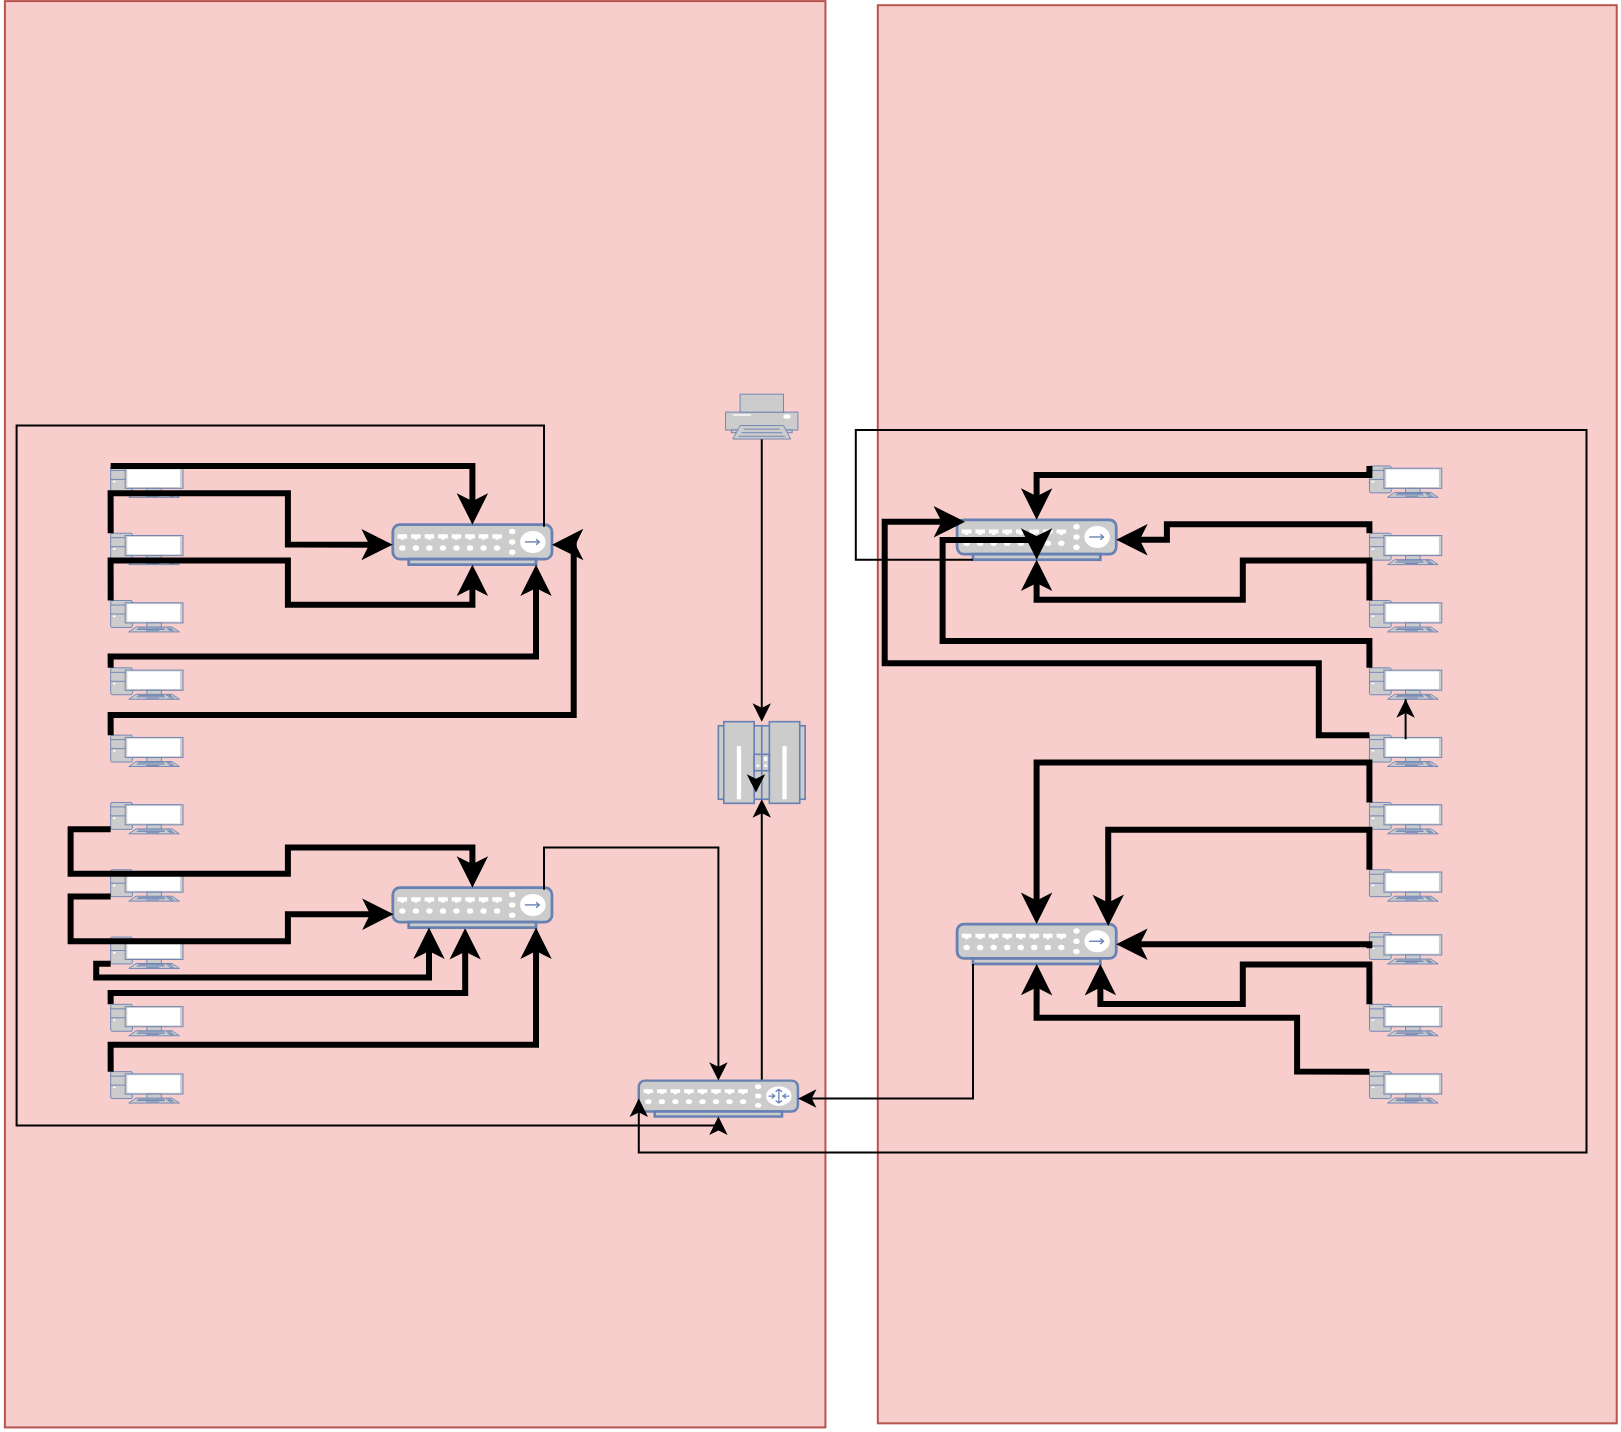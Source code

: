 <mxfile version="15.5.1" type="device"><diagram id="FEVr9iqwZ_V4hvSwgdG6" name="Página-1"><mxGraphModel dx="4024" dy="2556" grid="1" gridSize="10" guides="1" tooltips="1" connect="1" arrows="1" fold="1" page="1" pageScale="1" pageWidth="827" pageHeight="1169" math="0" shadow="0"><root><mxCell id="0"/><mxCell id="1" parent="0"/><mxCell id="-pswDQOx095DVYGYTgsm-44" value="" style="rounded=0;whiteSpace=wrap;html=1;rotation=-90;fillColor=#f8cecc;strokeColor=#b85450;" parent="1" vertex="1"><mxGeometry x="-1385.9" y="-759.6" width="709.06" height="369.47" as="geometry"/></mxCell><mxCell id="zi9vkTm44Aom8wQ_3QoB-41" value="" style="rounded=0;whiteSpace=wrap;html=1;rotation=-90;fillColor=#f8cecc;strokeColor=#b85450;" parent="1" vertex="1"><mxGeometry x="-1804" y="-780" width="713.17" height="410.27" as="geometry"/></mxCell><mxCell id="zi9vkTm44Aom8wQ_3QoB-1" value="" style="fontColor=#0066CC;verticalAlign=top;verticalLabelPosition=bottom;labelPosition=center;align=center;html=1;outlineConnect=0;fillColor=#CCCCCC;strokeColor=#6881B3;gradientColor=none;gradientDirection=north;strokeWidth=2;shape=mxgraph.networks.pc;" parent="1" vertex="1"><mxGeometry x="-1599.659" y="-631.735" width="36.171" height="15.704" as="geometry"/></mxCell><mxCell id="-pswDQOx095DVYGYTgsm-32" style="edgeStyle=orthogonalEdgeStyle;rounded=0;orthogonalLoop=1;jettySize=auto;html=1;exitX=0;exitY=0;exitDx=0;exitDy=0;exitPerimeter=0;shadow=0;strokeColor=#000000;strokeWidth=3;" parent="1" source="zi9vkTm44Aom8wQ_3QoB-2" edge="1"><mxGeometry relative="1" as="geometry"><mxPoint x="-1422.42" y="-467.966" as="targetPoint"/><Array as="points"><mxPoint x="-1599.659" y="-435.436"/><mxPoint x="-1422.42" y="-435.436"/></Array></mxGeometry></mxCell><mxCell id="zi9vkTm44Aom8wQ_3QoB-2" value="" style="fontColor=#0066CC;verticalAlign=top;verticalLabelPosition=bottom;labelPosition=center;align=center;html=1;outlineConnect=0;fillColor=#CCCCCC;strokeColor=#6881B3;gradientColor=none;gradientDirection=north;strokeWidth=2;shape=mxgraph.networks.pc;" parent="1" vertex="1"><mxGeometry x="-1599.659" y="-429.828" width="36.171" height="15.704" as="geometry"/></mxCell><mxCell id="zi9vkTm44Aom8wQ_3QoB-3" value="" style="fontColor=#0066CC;verticalAlign=top;verticalLabelPosition=bottom;labelPosition=center;align=center;html=1;outlineConnect=0;fillColor=#CCCCCC;strokeColor=#6881B3;gradientColor=none;gradientDirection=north;strokeWidth=2;shape=mxgraph.networks.pc;" parent="1" vertex="1"><mxGeometry x="-1599.659" y="-463.479" width="36.171" height="15.704" as="geometry"/></mxCell><mxCell id="zi9vkTm44Aom8wQ_3QoB-4" value="" style="fontColor=#0066CC;verticalAlign=top;verticalLabelPosition=bottom;labelPosition=center;align=center;html=1;outlineConnect=0;fillColor=#CCCCCC;strokeColor=#6881B3;gradientColor=none;gradientDirection=north;strokeWidth=2;shape=mxgraph.networks.pc;" parent="1" vertex="1"><mxGeometry x="-1599.659" y="-396.177" width="36.171" height="15.704" as="geometry"/></mxCell><mxCell id="zi9vkTm44Aom8wQ_3QoB-6" value="" style="fontColor=#0066CC;verticalAlign=top;verticalLabelPosition=bottom;labelPosition=center;align=center;html=1;outlineConnect=0;fillColor=#CCCCCC;strokeColor=#6881B3;gradientColor=none;gradientDirection=north;strokeWidth=2;shape=mxgraph.networks.pc;" parent="1" vertex="1"><mxGeometry x="-1599.659" y="-598.083" width="36.171" height="15.704" as="geometry"/></mxCell><mxCell id="zi9vkTm44Aom8wQ_3QoB-7" value="" style="fontColor=#0066CC;verticalAlign=top;verticalLabelPosition=bottom;labelPosition=center;align=center;html=1;outlineConnect=0;fillColor=#CCCCCC;strokeColor=#6881B3;gradientColor=none;gradientDirection=north;strokeWidth=2;shape=mxgraph.networks.pc;" parent="1" vertex="1"><mxGeometry x="-970.28" y="-497.13" width="36.171" height="15.704" as="geometry"/></mxCell><mxCell id="zi9vkTm44Aom8wQ_3QoB-8" value="" style="fontColor=#0066CC;verticalAlign=top;verticalLabelPosition=bottom;labelPosition=center;align=center;html=1;outlineConnect=0;fillColor=#CCCCCC;strokeColor=#6881B3;gradientColor=none;gradientDirection=north;strokeWidth=2;shape=mxgraph.networks.pc;" parent="1" vertex="1"><mxGeometry x="-1599.659" y="-665.386" width="36.171" height="15.704" as="geometry"/></mxCell><mxCell id="zi9vkTm44Aom8wQ_3QoB-9" value="" style="fontColor=#0066CC;verticalAlign=top;verticalLabelPosition=bottom;labelPosition=center;align=center;html=1;outlineConnect=0;fillColor=#CCCCCC;strokeColor=#6881B3;gradientColor=none;gradientDirection=north;strokeWidth=2;shape=mxgraph.networks.pc;" parent="1" vertex="1"><mxGeometry x="-970.28" y="-564.432" width="36.171" height="15.704" as="geometry"/></mxCell><mxCell id="zi9vkTm44Aom8wQ_3QoB-10" value="" style="fontColor=#0066CC;verticalAlign=top;verticalLabelPosition=bottom;labelPosition=center;align=center;html=1;outlineConnect=0;fillColor=#CCCCCC;strokeColor=#6881B3;gradientColor=none;gradientDirection=north;strokeWidth=2;shape=mxgraph.networks.pc;" parent="1" vertex="1"><mxGeometry x="-1599.659" y="-530.781" width="36.171" height="15.704" as="geometry"/></mxCell><mxCell id="zi9vkTm44Aom8wQ_3QoB-11" value="" style="fontColor=#0066CC;verticalAlign=top;verticalLabelPosition=bottom;labelPosition=center;align=center;html=1;outlineConnect=0;fillColor=#CCCCCC;strokeColor=#6881B3;gradientColor=none;gradientDirection=north;strokeWidth=2;shape=mxgraph.networks.pc;" parent="1" vertex="1"><mxGeometry x="-970.28" y="-598.083" width="36.171" height="15.704" as="geometry"/></mxCell><mxCell id="zi9vkTm44Aom8wQ_3QoB-12" value="" style="fontColor=#0066CC;verticalAlign=top;verticalLabelPosition=bottom;labelPosition=center;align=center;html=1;outlineConnect=0;fillColor=#CCCCCC;strokeColor=#6881B3;gradientColor=none;gradientDirection=north;strokeWidth=2;shape=mxgraph.networks.pc;" parent="1" vertex="1"><mxGeometry x="-970.28" y="-429.828" width="36.171" height="15.704" as="geometry"/></mxCell><mxCell id="zi9vkTm44Aom8wQ_3QoB-14" value="" style="fontColor=#0066CC;verticalAlign=top;verticalLabelPosition=bottom;labelPosition=center;align=center;html=1;outlineConnect=0;fillColor=#CCCCCC;strokeColor=#6881B3;gradientColor=none;gradientDirection=north;strokeWidth=2;shape=mxgraph.networks.pc;" parent="1" vertex="1"><mxGeometry x="-970.28" y="-631.735" width="36.171" height="15.704" as="geometry"/></mxCell><mxCell id="zi9vkTm44Aom8wQ_3QoB-15" value="" style="fontColor=#0066CC;verticalAlign=top;verticalLabelPosition=bottom;labelPosition=center;align=center;html=1;outlineConnect=0;fillColor=#CCCCCC;strokeColor=#6881B3;gradientColor=none;gradientDirection=north;strokeWidth=2;shape=mxgraph.networks.pc;" parent="1" vertex="1"><mxGeometry x="-970.28" y="-530.781" width="36.171" height="15.704" as="geometry"/></mxCell><mxCell id="zi9vkTm44Aom8wQ_3QoB-16" value="" style="fontColor=#0066CC;verticalAlign=top;verticalLabelPosition=bottom;labelPosition=center;align=center;html=1;outlineConnect=0;fillColor=#CCCCCC;strokeColor=#6881B3;gradientColor=none;gradientDirection=north;strokeWidth=2;shape=mxgraph.networks.pc;" parent="1" vertex="1"><mxGeometry x="-970.28" y="-699.037" width="36.171" height="15.704" as="geometry"/></mxCell><mxCell id="zi9vkTm44Aom8wQ_3QoB-18" value="" style="fontColor=#0066CC;verticalAlign=top;verticalLabelPosition=bottom;labelPosition=center;align=center;html=1;outlineConnect=0;fillColor=#CCCCCC;strokeColor=#6881B3;gradientColor=none;gradientDirection=north;strokeWidth=2;shape=mxgraph.networks.pc;" parent="1" vertex="1"><mxGeometry x="-1599.659" y="-699.037" width="36.171" height="15.704" as="geometry"/></mxCell><mxCell id="zi9vkTm44Aom8wQ_3QoB-19" value="" style="fontColor=#0066CC;verticalAlign=top;verticalLabelPosition=bottom;labelPosition=center;align=center;html=1;outlineConnect=0;fillColor=#CCCCCC;strokeColor=#6881B3;gradientColor=none;gradientDirection=north;strokeWidth=2;shape=mxgraph.networks.pc;" parent="1" vertex="1"><mxGeometry x="-1599.659" y="-497.13" width="36.171" height="15.704" as="geometry"/></mxCell><mxCell id="zi9vkTm44Aom8wQ_3QoB-20" value="" style="fontColor=#0066CC;verticalAlign=top;verticalLabelPosition=bottom;labelPosition=center;align=center;html=1;outlineConnect=0;fillColor=#CCCCCC;strokeColor=#6881B3;gradientColor=none;gradientDirection=north;strokeWidth=2;shape=mxgraph.networks.pc;" parent="1" vertex="1"><mxGeometry x="-970.28" y="-665.386" width="36.171" height="15.704" as="geometry"/></mxCell><mxCell id="zi9vkTm44Aom8wQ_3QoB-22" value="" style="fontColor=#0066CC;verticalAlign=top;verticalLabelPosition=bottom;labelPosition=center;align=center;html=1;outlineConnect=0;fillColor=#CCCCCC;strokeColor=#6881B3;gradientColor=none;gradientDirection=north;strokeWidth=2;shape=mxgraph.networks.pc;" parent="1" vertex="1"><mxGeometry x="-1599.659" y="-564.432" width="36.171" height="15.704" as="geometry"/></mxCell><mxCell id="zi9vkTm44Aom8wQ_3QoB-23" value="" style="fontColor=#0066CC;verticalAlign=top;verticalLabelPosition=bottom;labelPosition=center;align=center;html=1;outlineConnect=0;fillColor=#CCCCCC;strokeColor=#6881B3;gradientColor=none;gradientDirection=north;strokeWidth=2;shape=mxgraph.networks.pc;" parent="1" vertex="1"><mxGeometry x="-970.28" y="-465.722" width="36.171" height="15.704" as="geometry"/></mxCell><mxCell id="zi9vkTm44Aom8wQ_3QoB-24" value="" style="fontColor=#0066CC;verticalAlign=top;verticalLabelPosition=bottom;labelPosition=center;align=center;html=1;outlineConnect=0;fillColor=#CCCCCC;strokeColor=#6881B3;gradientColor=none;gradientDirection=north;strokeWidth=2;shape=mxgraph.networks.pc;" parent="1" vertex="1"><mxGeometry x="-970.28" y="-396.177" width="36.171" height="15.704" as="geometry"/></mxCell><mxCell id="zi9vkTm44Aom8wQ_3QoB-26" value="" style="fontColor=#0066CC;verticalAlign=top;verticalLabelPosition=bottom;labelPosition=center;align=center;html=1;outlineConnect=0;fillColor=#CCCCCC;strokeColor=#6881B3;gradientColor=none;gradientDirection=north;strokeWidth=2;shape=mxgraph.networks.mainframe;" parent="1" vertex="1"><mxGeometry x="-1295.821" y="-571.163" width="43.405" height="40.83" as="geometry"/></mxCell><mxCell id="zi9vkTm44Aom8wQ_3QoB-27" style="edgeStyle=orthogonalEdgeStyle;rounded=0;orthogonalLoop=1;jettySize=auto;html=1;exitX=0.5;exitY=1;exitDx=0;exitDy=0;exitPerimeter=0;" parent="1" source="zi9vkTm44Aom8wQ_3QoB-22" target="zi9vkTm44Aom8wQ_3QoB-22" edge="1"><mxGeometry relative="1" as="geometry"/></mxCell><mxCell id="zi9vkTm44Aom8wQ_3QoB-37" style="edgeStyle=orthogonalEdgeStyle;rounded=0;orthogonalLoop=1;jettySize=auto;html=1;exitX=0.5;exitY=1;exitDx=0;exitDy=0;exitPerimeter=0;" parent="1" source="zi9vkTm44Aom8wQ_3QoB-11" target="zi9vkTm44Aom8wQ_3QoB-11" edge="1"><mxGeometry relative="1" as="geometry"/></mxCell><mxCell id="-pswDQOx095DVYGYTgsm-5" value="" style="fontColor=#0066CC;verticalAlign=top;verticalLabelPosition=bottom;labelPosition=center;align=center;html=1;outlineConnect=0;fillColor=#CCCCCC;strokeColor=#6881B3;gradientColor=none;gradientDirection=north;strokeWidth=2;shape=mxgraph.networks.hub;" parent="1" vertex="1"><mxGeometry x="-1176.456" y="-469.985" width="79.577" height="19.966" as="geometry"/></mxCell><mxCell id="-pswDQOx095DVYGYTgsm-41" style="edgeStyle=orthogonalEdgeStyle;rounded=0;orthogonalLoop=1;jettySize=auto;html=1;exitX=0;exitY=0;exitDx=0;exitDy=0;exitPerimeter=0;entryX=0.95;entryY=0.05;entryDx=0;entryDy=0;entryPerimeter=0;shadow=0;strokeColor=#000000;strokeWidth=3;" parent="1" source="zi9vkTm44Aom8wQ_3QoB-7" target="-pswDQOx095DVYGYTgsm-5" edge="1"><mxGeometry relative="1" as="geometry"/></mxCell><mxCell id="-pswDQOx095DVYGYTgsm-42" style="edgeStyle=orthogonalEdgeStyle;rounded=0;orthogonalLoop=1;jettySize=auto;html=1;exitX=0;exitY=0;exitDx=0;exitDy=0;exitPerimeter=0;entryX=0.9;entryY=1;entryDx=0;entryDy=0;entryPerimeter=0;shadow=0;strokeColor=#000000;strokeWidth=3;" parent="1" source="zi9vkTm44Aom8wQ_3QoB-12" target="-pswDQOx095DVYGYTgsm-5" edge="1"><mxGeometry relative="1" as="geometry"/></mxCell><mxCell id="-pswDQOx095DVYGYTgsm-40" style="edgeStyle=orthogonalEdgeStyle;rounded=0;orthogonalLoop=1;jettySize=auto;html=1;exitX=0;exitY=0;exitDx=0;exitDy=0;exitPerimeter=0;shadow=0;strokeColor=#000000;strokeWidth=3;" parent="1" source="zi9vkTm44Aom8wQ_3QoB-15" target="-pswDQOx095DVYGYTgsm-5" edge="1"><mxGeometry relative="1" as="geometry"/></mxCell><mxCell id="-pswDQOx095DVYGYTgsm-39" style="edgeStyle=orthogonalEdgeStyle;rounded=0;orthogonalLoop=1;jettySize=auto;html=1;exitX=0;exitY=0.5;exitDx=0;exitDy=0;exitPerimeter=0;shadow=0;strokeColor=#000000;strokeWidth=3;" parent="1" source="zi9vkTm44Aom8wQ_3QoB-23" target="-pswDQOx095DVYGYTgsm-5" edge="1"><mxGeometry relative="1" as="geometry"><Array as="points"><mxPoint x="-970.28" y="-459.889"/></Array></mxGeometry></mxCell><mxCell id="-pswDQOx095DVYGYTgsm-43" style="edgeStyle=orthogonalEdgeStyle;rounded=0;orthogonalLoop=1;jettySize=auto;html=1;exitX=0;exitY=0;exitDx=0;exitDy=0;exitPerimeter=0;entryX=0.5;entryY=1;entryDx=0;entryDy=0;entryPerimeter=0;shadow=0;strokeColor=#000000;strokeWidth=3;" parent="1" source="zi9vkTm44Aom8wQ_3QoB-24" target="-pswDQOx095DVYGYTgsm-5" edge="1"><mxGeometry relative="1" as="geometry"><Array as="points"><mxPoint x="-1006.452" y="-396.177"/><mxPoint x="-1006.452" y="-423.097"/><mxPoint x="-1136.668" y="-423.097"/></Array></mxGeometry></mxCell><mxCell id="-pswDQOx095DVYGYTgsm-7" value="" style="fontColor=#0066CC;verticalAlign=top;verticalLabelPosition=bottom;labelPosition=center;align=center;html=1;outlineConnect=0;fillColor=#CCCCCC;strokeColor=#6881B3;gradientColor=none;gradientDirection=north;strokeWidth=2;shape=mxgraph.networks.hub;" parent="1" vertex="1"><mxGeometry x="-1458.591" y="-488.156" width="79.577" height="19.966" as="geometry"/></mxCell><mxCell id="-pswDQOx095DVYGYTgsm-31" style="edgeStyle=orthogonalEdgeStyle;rounded=0;orthogonalLoop=1;jettySize=auto;html=1;exitX=0;exitY=0.85;exitDx=0;exitDy=0;exitPerimeter=0;shadow=0;strokeColor=#000000;strokeWidth=3;" parent="1" source="zi9vkTm44Aom8wQ_3QoB-3" target="-pswDQOx095DVYGYTgsm-7" edge="1"><mxGeometry relative="1" as="geometry"><mxPoint x="-1411.569" y="-443.288" as="targetPoint"/><Array as="points"><mxPoint x="-1606.893" y="-450.018"/><mxPoint x="-1606.893" y="-443.288"/><mxPoint x="-1440.505" y="-443.288"/></Array></mxGeometry></mxCell><mxCell id="-pswDQOx095DVYGYTgsm-46" style="edgeStyle=orthogonalEdgeStyle;rounded=0;orthogonalLoop=1;jettySize=auto;html=1;exitX=0;exitY=0;exitDx=0;exitDy=0;exitPerimeter=0;entryX=0.9;entryY=1;entryDx=0;entryDy=0;entryPerimeter=0;shadow=0;strokeColor=#000000;strokeWidth=3;" parent="1" source="zi9vkTm44Aom8wQ_3QoB-4" target="-pswDQOx095DVYGYTgsm-7" edge="1"><mxGeometry relative="1" as="geometry"><Array as="points"><mxPoint x="-1599.659" y="-409.637"/><mxPoint x="-1386.972" y="-409.637"/></Array></mxGeometry></mxCell><mxCell id="-pswDQOx095DVYGYTgsm-28" style="edgeStyle=orthogonalEdgeStyle;rounded=0;orthogonalLoop=1;jettySize=auto;html=1;exitX=0;exitY=0.85;exitDx=0;exitDy=0;exitPerimeter=0;shadow=0;strokeColor=#000000;strokeWidth=3;" parent="1" source="zi9vkTm44Aom8wQ_3QoB-10" target="-pswDQOx095DVYGYTgsm-7" edge="1"><mxGeometry relative="1" as="geometry"/></mxCell><mxCell id="-pswDQOx095DVYGYTgsm-29" style="edgeStyle=orthogonalEdgeStyle;rounded=0;orthogonalLoop=1;jettySize=auto;html=1;exitX=0;exitY=0.85;exitDx=0;exitDy=0;exitPerimeter=0;entryX=0.005;entryY=0.663;entryDx=0;entryDy=0;entryPerimeter=0;shadow=0;strokeColor=#000000;strokeWidth=3;" parent="1" source="zi9vkTm44Aom8wQ_3QoB-19" target="-pswDQOx095DVYGYTgsm-7" edge="1"><mxGeometry relative="1" as="geometry"/></mxCell><mxCell id="-pswDQOx095DVYGYTgsm-9" value="" style="fontColor=#0066CC;verticalAlign=top;verticalLabelPosition=bottom;labelPosition=center;align=center;html=1;outlineConnect=0;fillColor=#CCCCCC;strokeColor=#6881B3;gradientDirection=north;strokeWidth=2;shape=mxgraph.networks.hub;" parent="1" vertex="1"><mxGeometry x="-1458.591" y="-669.648" width="79.577" height="19.966" as="geometry"/></mxCell><mxCell id="-pswDQOx095DVYGYTgsm-24" style="edgeStyle=orthogonalEdgeStyle;rounded=0;orthogonalLoop=1;jettySize=auto;html=1;exitX=0;exitY=0;exitDx=0;exitDy=0;exitPerimeter=0;entryX=0.5;entryY=1;entryDx=0;entryDy=0;entryPerimeter=0;shadow=0;strokeColor=#000000;strokeWidth=3;" parent="1" source="zi9vkTm44Aom8wQ_3QoB-1" target="-pswDQOx095DVYGYTgsm-9" edge="1"><mxGeometry relative="1" as="geometry"/></mxCell><mxCell id="-pswDQOx095DVYGYTgsm-26" style="edgeStyle=orthogonalEdgeStyle;rounded=0;orthogonalLoop=1;jettySize=auto;html=1;exitX=0;exitY=0;exitDx=0;exitDy=0;exitPerimeter=0;shadow=0;strokeColor=#000000;strokeWidth=3;entryX=0.9;entryY=1;entryDx=0;entryDy=0;entryPerimeter=0;" parent="1" source="zi9vkTm44Aom8wQ_3QoB-6" target="-pswDQOx095DVYGYTgsm-9" edge="1"><mxGeometry relative="1" as="geometry"><mxPoint x="-1386.249" y="-609.301" as="targetPoint"/><Array as="points"><mxPoint x="-1599.659" y="-603.692"/><mxPoint x="-1386.972" y="-603.692"/></Array></mxGeometry></mxCell><mxCell id="-pswDQOx095DVYGYTgsm-23" style="edgeStyle=orthogonalEdgeStyle;rounded=0;orthogonalLoop=1;jettySize=auto;html=1;exitX=0;exitY=0;exitDx=0;exitDy=0;exitPerimeter=0;entryX=0;entryY=0.5;entryDx=0;entryDy=0;entryPerimeter=0;shadow=0;strokeColor=#000000;strokeWidth=3;" parent="1" source="zi9vkTm44Aom8wQ_3QoB-8" target="-pswDQOx095DVYGYTgsm-9" edge="1"><mxGeometry relative="1" as="geometry"/></mxCell><mxCell id="-pswDQOx095DVYGYTgsm-22" style="edgeStyle=orthogonalEdgeStyle;rounded=0;orthogonalLoop=1;jettySize=auto;html=1;exitX=0;exitY=0;exitDx=0;exitDy=0;exitPerimeter=0;shadow=0;strokeColor=#000000;strokeWidth=3;" parent="1" source="zi9vkTm44Aom8wQ_3QoB-18" target="-pswDQOx095DVYGYTgsm-9" edge="1"><mxGeometry relative="1" as="geometry"><Array as="points"><mxPoint x="-1418.803" y="-699.037"/></Array></mxGeometry></mxCell><mxCell id="-pswDQOx095DVYGYTgsm-27" style="edgeStyle=orthogonalEdgeStyle;rounded=0;orthogonalLoop=1;jettySize=auto;html=1;exitX=0;exitY=0;exitDx=0;exitDy=0;exitPerimeter=0;shadow=0;strokeColor=#000000;strokeWidth=3;entryX=1;entryY=0.5;entryDx=0;entryDy=0;entryPerimeter=0;" parent="1" source="zi9vkTm44Aom8wQ_3QoB-22" target="-pswDQOx095DVYGYTgsm-9" edge="1"><mxGeometry relative="1" as="geometry"><mxPoint x="-1321.141" y="-658.656" as="targetPoint"/><Array as="points"><mxPoint x="-1599.659" y="-574.528"/><mxPoint x="-1368.163" y="-574.528"/><mxPoint x="-1368.163" y="-659.553"/></Array></mxGeometry></mxCell><mxCell id="-pswDQOx095DVYGYTgsm-10" value="" style="fontColor=#0066CC;verticalAlign=top;verticalLabelPosition=bottom;labelPosition=center;align=center;html=1;outlineConnect=0;fillColor=#CCCCCC;strokeColor=#6881B3;gradientColor=none;gradientDirection=north;strokeWidth=2;shape=mxgraph.networks.hub;" parent="1" vertex="1"><mxGeometry x="-1176.456" y="-672.116" width="79.577" height="19.966" as="geometry"/></mxCell><mxCell id="-pswDQOx095DVYGYTgsm-38" style="edgeStyle=orthogonalEdgeStyle;rounded=0;orthogonalLoop=1;jettySize=auto;html=1;exitX=0;exitY=0;exitDx=0;exitDy=0;exitPerimeter=0;entryX=0.05;entryY=0.05;entryDx=0;entryDy=0;entryPerimeter=0;shadow=0;strokeColor=#000000;strokeWidth=3;" parent="1" source="zi9vkTm44Aom8wQ_3QoB-9" target="-pswDQOx095DVYGYTgsm-10" edge="1"><mxGeometry relative="1" as="geometry"><Array as="points"><mxPoint x="-995.6" y="-564.432"/><mxPoint x="-995.6" y="-600.327"/><mxPoint x="-1212.627" y="-600.327"/><mxPoint x="-1212.627" y="-670.994"/></Array></mxGeometry></mxCell><mxCell id="-pswDQOx095DVYGYTgsm-37" style="edgeStyle=orthogonalEdgeStyle;rounded=0;orthogonalLoop=1;jettySize=auto;html=1;exitX=0;exitY=0;exitDx=0;exitDy=0;exitPerimeter=0;entryX=0.5;entryY=1;entryDx=0;entryDy=0;entryPerimeter=0;shadow=0;strokeColor=#000000;strokeWidth=3;" parent="1" source="zi9vkTm44Aom8wQ_3QoB-11" target="-pswDQOx095DVYGYTgsm-10" edge="1"><mxGeometry relative="1" as="geometry"><Array as="points"><mxPoint x="-970.28" y="-611.544"/><mxPoint x="-1183.69" y="-611.544"/><mxPoint x="-1183.69" y="-662.021"/><mxPoint x="-1136.668" y="-662.021"/></Array></mxGeometry></mxCell><mxCell id="-pswDQOx095DVYGYTgsm-36" style="edgeStyle=orthogonalEdgeStyle;rounded=0;orthogonalLoop=1;jettySize=auto;html=1;exitX=0;exitY=0;exitDx=0;exitDy=0;exitPerimeter=0;shadow=0;strokeColor=#000000;strokeWidth=3;" parent="1" source="zi9vkTm44Aom8wQ_3QoB-14" target="-pswDQOx095DVYGYTgsm-10" edge="1"><mxGeometry relative="1" as="geometry"/></mxCell><mxCell id="-pswDQOx095DVYGYTgsm-34" style="edgeStyle=orthogonalEdgeStyle;rounded=0;orthogonalLoop=1;jettySize=auto;html=1;exitX=0;exitY=0;exitDx=0;exitDy=0;exitPerimeter=0;entryX=0.5;entryY=0;entryDx=0;entryDy=0;entryPerimeter=0;shadow=0;strokeColor=#000000;strokeWidth=3;" parent="1" source="zi9vkTm44Aom8wQ_3QoB-16" target="-pswDQOx095DVYGYTgsm-10" edge="1"><mxGeometry relative="1" as="geometry"><Array as="points"><mxPoint x="-970.28" y="-694.55"/><mxPoint x="-1136.668" y="-694.55"/></Array></mxGeometry></mxCell><mxCell id="-pswDQOx095DVYGYTgsm-35" style="edgeStyle=orthogonalEdgeStyle;rounded=0;orthogonalLoop=1;jettySize=auto;html=1;exitX=0;exitY=0;exitDx=0;exitDy=0;exitPerimeter=0;entryX=1;entryY=0.5;entryDx=0;entryDy=0;entryPerimeter=0;shadow=0;strokeColor=#000000;strokeWidth=3;" parent="1" source="zi9vkTm44Aom8wQ_3QoB-20" target="-pswDQOx095DVYGYTgsm-10" edge="1"><mxGeometry relative="1" as="geometry"><Array as="points"><mxPoint x="-970.28" y="-669.873"/><mxPoint x="-1071.56" y="-669.873"/><mxPoint x="-1071.56" y="-662.021"/></Array></mxGeometry></mxCell><mxCell id="-pswDQOx095DVYGYTgsm-12" style="edgeStyle=orthogonalEdgeStyle;rounded=0;orthogonalLoop=1;jettySize=auto;html=1;" parent="1" edge="1"><mxGeometry relative="1" as="geometry"><mxPoint x="-1277.012" y="-538.426" as="sourcePoint"/><mxPoint x="-1277.012" y="-535.699" as="targetPoint"/></mxGeometry></mxCell><mxCell id="YMAtyupOLcUhdX6c-kzM-7" style="edgeStyle=orthogonalEdgeStyle;rounded=0;orthogonalLoop=1;jettySize=auto;html=1;exitX=0.95;exitY=0.05;exitDx=0;exitDy=0;exitPerimeter=0;entryX=0.5;entryY=0.95;entryDx=0;entryDy=0;entryPerimeter=0;" parent="1" source="-pswDQOx095DVYGYTgsm-52" target="zi9vkTm44Aom8wQ_3QoB-26" edge="1"><mxGeometry relative="1" as="geometry"><Array as="points"><mxPoint x="-1274.118" y="-390.792"/></Array></mxGeometry></mxCell><mxCell id="-pswDQOx095DVYGYTgsm-52" value="" style="fontColor=#0066CC;verticalAlign=top;verticalLabelPosition=bottom;labelPosition=center;align=center;html=1;outlineConnect=0;fillColor=#CCCCCC;strokeColor=#6881B3;gradientColor=none;gradientDirection=north;strokeWidth=2;shape=mxgraph.networks.router;" parent="1" vertex="1"><mxGeometry x="-1335.609" y="-391.69" width="79.577" height="17.947" as="geometry"/></mxCell><mxCell id="YMAtyupOLcUhdX6c-kzM-3" style="edgeStyle=orthogonalEdgeStyle;rounded=0;orthogonalLoop=1;jettySize=auto;html=1;exitX=0.1;exitY=1;exitDx=0;exitDy=0;exitPerimeter=0;entryX=1;entryY=0.5;entryDx=0;entryDy=0;entryPerimeter=0;" parent="1" source="-pswDQOx095DVYGYTgsm-5" target="-pswDQOx095DVYGYTgsm-52" edge="1"><mxGeometry relative="1" as="geometry"/></mxCell><mxCell id="YMAtyupOLcUhdX6c-kzM-1" style="edgeStyle=orthogonalEdgeStyle;rounded=0;orthogonalLoop=1;jettySize=auto;html=1;exitX=0.5;exitY=1;exitDx=0;exitDy=0;exitPerimeter=0;" parent="1" source="-pswDQOx095DVYGYTgsm-62" target="zi9vkTm44Aom8wQ_3QoB-26" edge="1"><mxGeometry relative="1" as="geometry"/></mxCell><mxCell id="-pswDQOx095DVYGYTgsm-62" value="" style="fontColor=#0066CC;verticalAlign=top;verticalLabelPosition=bottom;labelPosition=center;align=center;html=1;outlineConnect=0;fillColor=#CCCCCC;strokeColor=#6881B3;gradientColor=none;gradientDirection=north;strokeWidth=2;shape=mxgraph.networks.printer;" parent="1" vertex="1"><mxGeometry x="-1292.204" y="-734.931" width="36.171" height="22.434" as="geometry"/></mxCell><mxCell id="YMAtyupOLcUhdX6c-kzM-2" style="edgeStyle=orthogonalEdgeStyle;rounded=0;orthogonalLoop=1;jettySize=auto;html=1;exitX=0.95;exitY=0.05;exitDx=0;exitDy=0;exitPerimeter=0;" parent="1" source="-pswDQOx095DVYGYTgsm-7" target="-pswDQOx095DVYGYTgsm-52" edge="1"><mxGeometry relative="1" as="geometry"/></mxCell><mxCell id="YMAtyupOLcUhdX6c-kzM-4" style="edgeStyle=orthogonalEdgeStyle;rounded=0;orthogonalLoop=1;jettySize=auto;html=1;exitX=0.5;exitY=1;exitDx=0;exitDy=0;exitPerimeter=0;" parent="1" source="-pswDQOx095DVYGYTgsm-10" target="-pswDQOx095DVYGYTgsm-10" edge="1"><mxGeometry relative="1" as="geometry"/></mxCell><mxCell id="YMAtyupOLcUhdX6c-kzM-6" style="edgeStyle=orthogonalEdgeStyle;rounded=0;orthogonalLoop=1;jettySize=auto;html=1;exitX=0.95;exitY=0.05;exitDx=0;exitDy=0;exitPerimeter=0;entryX=0.5;entryY=1;entryDx=0;entryDy=0;entryPerimeter=0;" parent="1" source="-pswDQOx095DVYGYTgsm-9" target="-pswDQOx095DVYGYTgsm-52" edge="1"><mxGeometry relative="1" as="geometry"><Array as="points"><mxPoint x="-1382.993" y="-719.228"/><mxPoint x="-1646.681" y="-719.228"/><mxPoint x="-1646.681" y="-369.256"/><mxPoint x="-1295.821" y="-369.256"/></Array></mxGeometry></mxCell><mxCell id="YMAtyupOLcUhdX6c-kzM-5" style="edgeStyle=orthogonalEdgeStyle;rounded=0;orthogonalLoop=1;jettySize=auto;html=1;entryX=0;entryY=0.5;entryDx=0;entryDy=0;entryPerimeter=0;exitX=0.1;exitY=1;exitDx=0;exitDy=0;exitPerimeter=0;" parent="1" source="-pswDQOx095DVYGYTgsm-10" target="-pswDQOx095DVYGYTgsm-52" edge="1"><mxGeometry relative="1" as="geometry"><mxPoint x="-1082.411" y="-694.55" as="sourcePoint"/><Array as="points"><mxPoint x="-1227.096" y="-652.15"/><mxPoint x="-1227.096" y="-716.984"/><mxPoint x="-861.767" y="-716.984"/><mxPoint x="-861.767" y="-355.795"/><mxPoint x="-1335.609" y="-355.795"/></Array></mxGeometry></mxCell></root></mxGraphModel></diagram></mxfile>